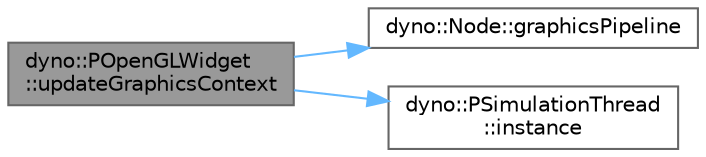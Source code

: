 digraph "dyno::POpenGLWidget::updateGraphicsContext"
{
 // LATEX_PDF_SIZE
  bgcolor="transparent";
  edge [fontname=Helvetica,fontsize=10,labelfontname=Helvetica,labelfontsize=10];
  node [fontname=Helvetica,fontsize=10,shape=box,height=0.2,width=0.4];
  rankdir="LR";
  Node1 [id="Node000001",label="dyno::POpenGLWidget\l::updateGraphicsContext",height=0.2,width=0.4,color="gray40", fillcolor="grey60", style="filled", fontcolor="black",tooltip=" "];
  Node1 -> Node2 [id="edge1_Node000001_Node000002",color="steelblue1",style="solid",tooltip=" "];
  Node2 [id="Node000002",label="dyno::Node::graphicsPipeline",height=0.2,width=0.4,color="grey40", fillcolor="white", style="filled",URL="$classdyno_1_1_node.html#a0a775162e9f479bc5b4252fc2afc1226",tooltip=" "];
  Node1 -> Node3 [id="edge2_Node000001_Node000003",color="steelblue1",style="solid",tooltip=" "];
  Node3 [id="Node000003",label="dyno::PSimulationThread\l::instance",height=0.2,width=0.4,color="grey40", fillcolor="white", style="filled",URL="$classdyno_1_1_p_simulation_thread.html#aa6c154b97badd562a3d04e7bf3b736b1",tooltip=" "];
}
